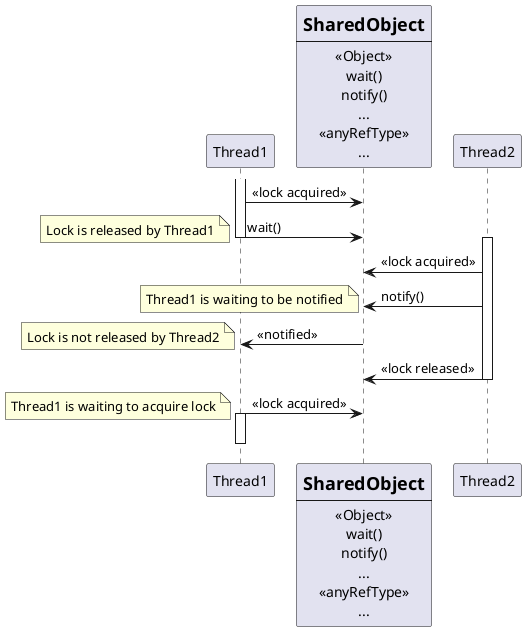 @startuml
participant Thread1
participant SharedObject [
    =SharedObject
    ----
    <<Object>>
    wait()
    notify()
    ...
    <<anyRefType>>
    ...
]

activate Thread1
Thread1 -> SharedObject : <<lock acquired>>
Thread1 -> SharedObject : wait()
note left: Lock is released by Thread1
deactivate Thread1
participant Thread2
activate Thread2
Thread2 -> SharedObject : <<lock acquired>>
Thread2 -> SharedObject : notify()
note left: Thread1 is waiting to be notified
SharedObject -> Thread1 : <<notified>>
note left: Lock is not released by Thread2
Thread2 -> SharedObject : <<lock released>>
deactivate Thread2
Thread1 -> SharedObject : <<lock acquired>>
note left: Thread1 is waiting to acquire lock
activate Thread1
deactivate Thread1
@enduml